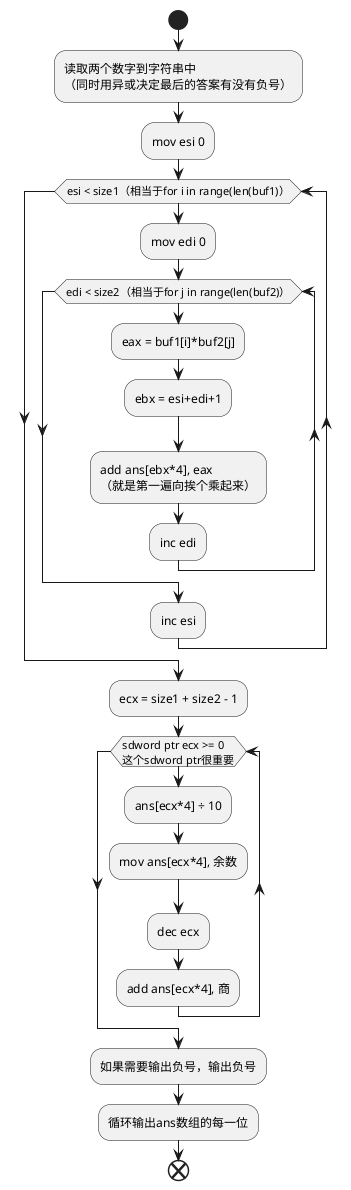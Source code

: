 @startuml bigint
start
:读取两个数字到字符串中
（同时用异或决定最后的答案有没有负号）;
:mov esi 0;
while (esi < size1（相当于for i in range(len(buf1)）)
    :mov edi 0;
    while (edi < size2（相当于for j in range(len(buf2)）)
        :eax = buf1[i]*buf2[j];
        :ebx = esi+edi+1;
        :add ans[ebx*4], eax
        （就是第一遍向挨个乘起来）;
        :inc edi;
    endwhile
    :inc esi;
endwhile
:ecx = size1 + size2 - 1;
while (sdword ptr ecx >= 0\n这个sdword ptr很重要)
    :ans[ecx*4] ÷ 10;
    :mov ans[ecx*4], 余数;
    :dec ecx;
    :add ans[ecx*4], 商;
endwhile
:如果需要输出负号，输出负号;
:循环输出ans数组的每一位;
end
@enduml